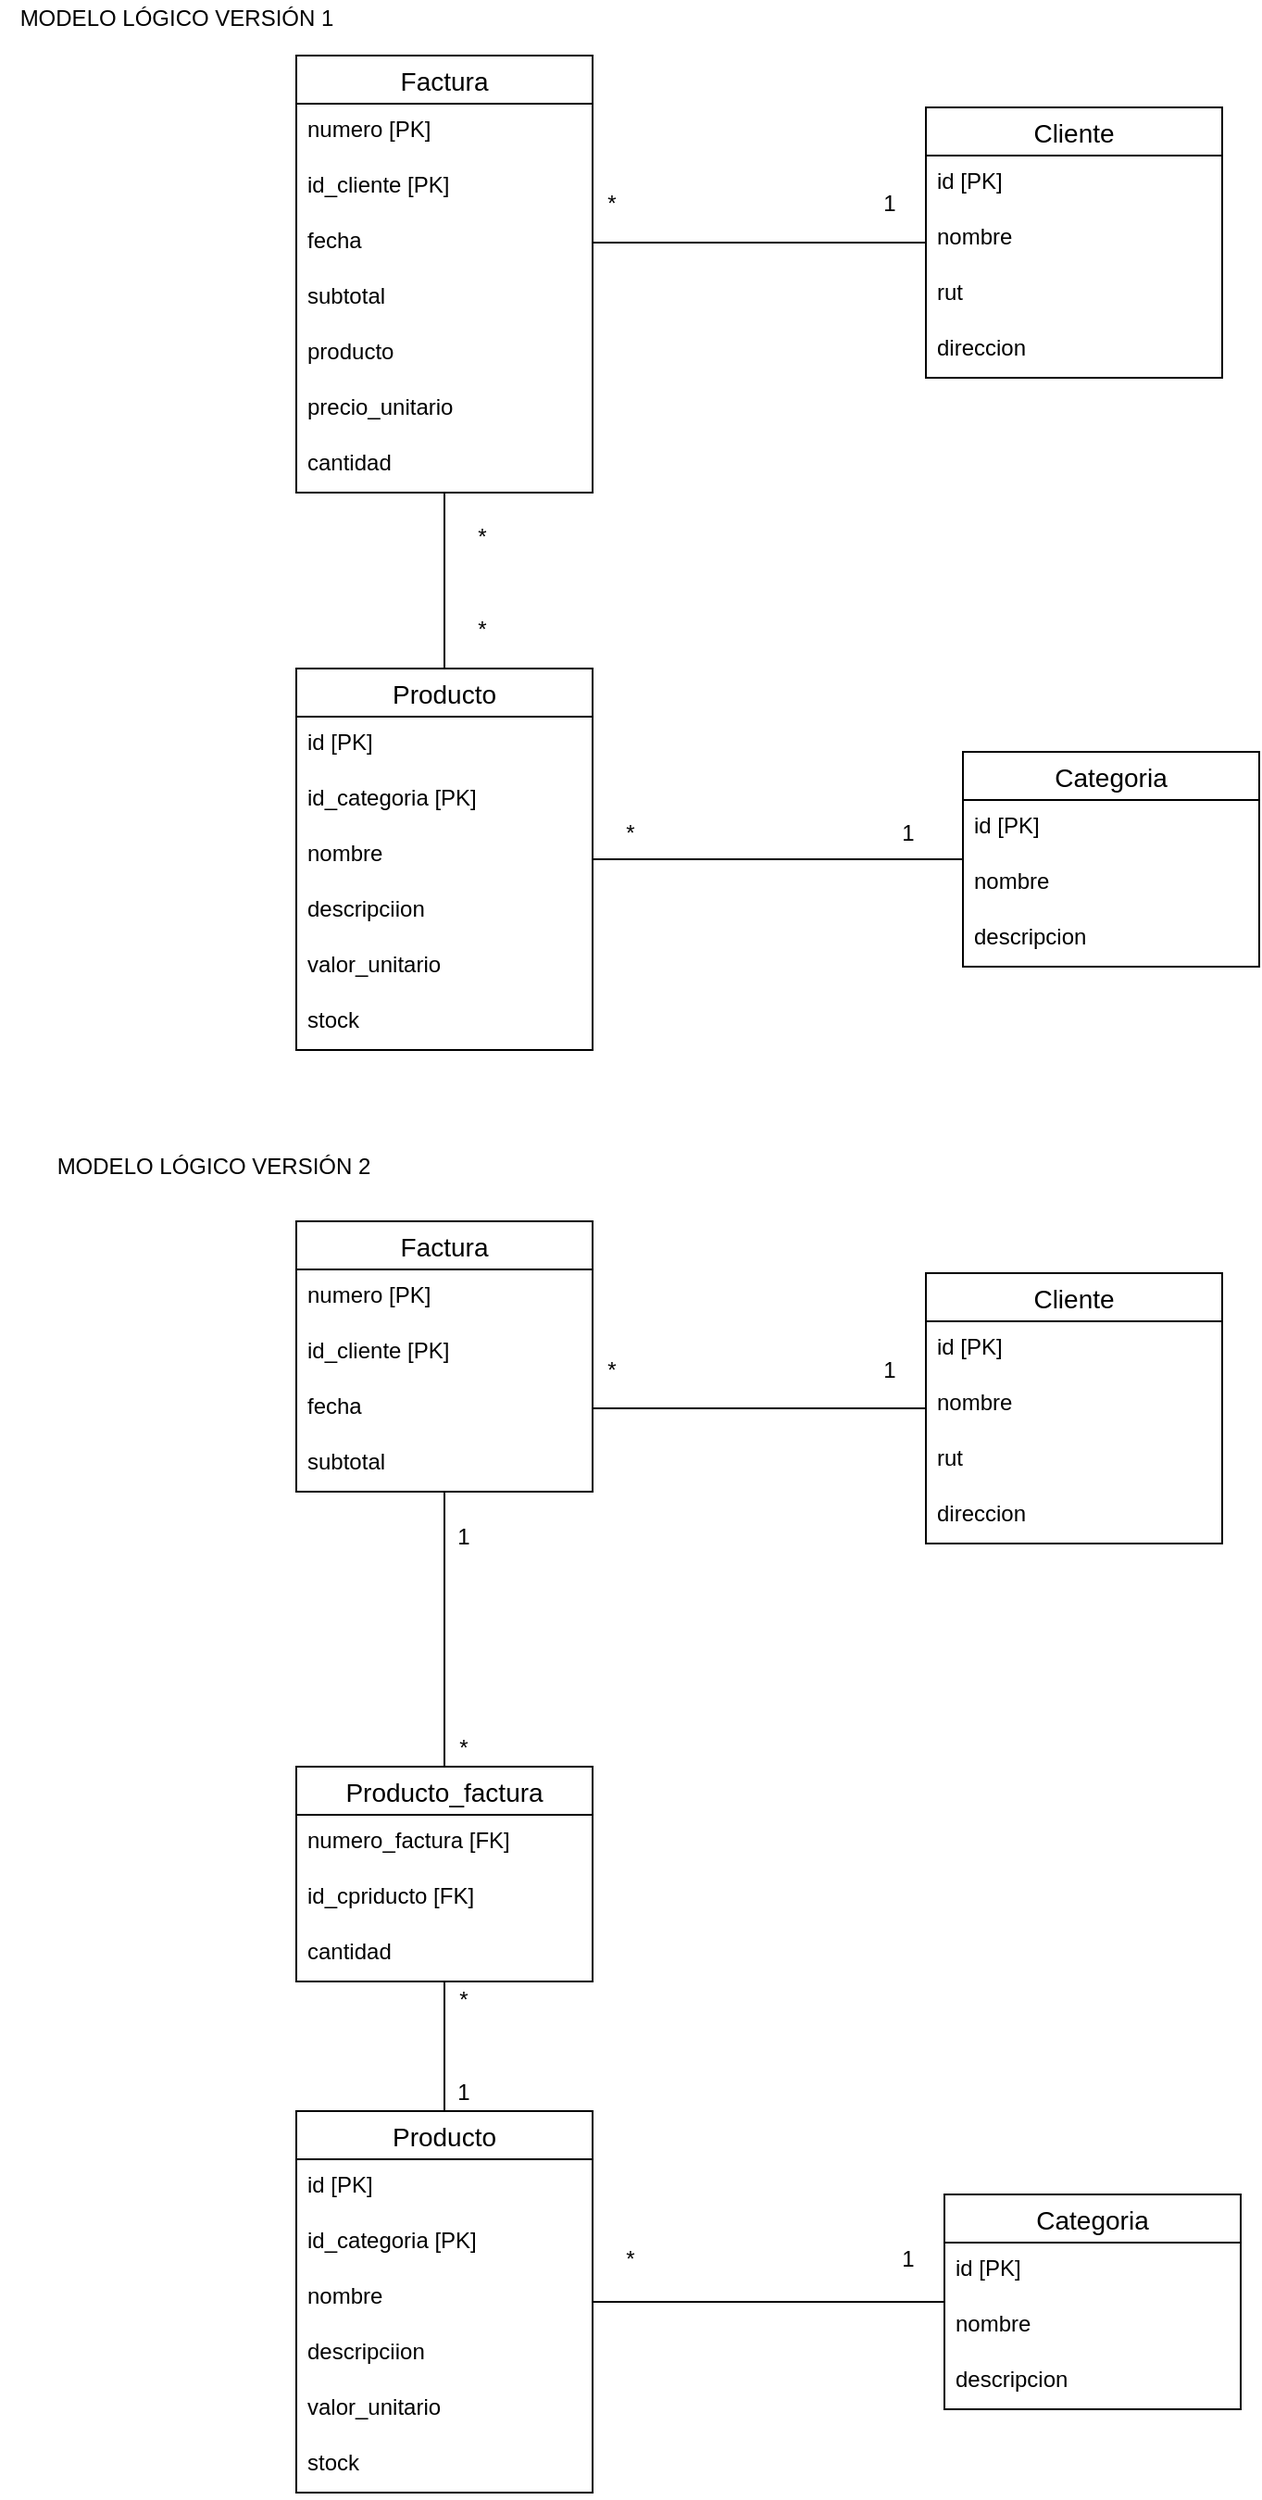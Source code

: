 <mxfile version="17.1.2" type="github">
  <diagram id="R2lEEEUBdFMjLlhIrx00" name="Page-1">
    <mxGraphModel dx="1038" dy="571" grid="1" gridSize="10" guides="1" tooltips="1" connect="1" arrows="1" fold="1" page="1" pageScale="1" pageWidth="850" pageHeight="1100" math="0" shadow="0" extFonts="Permanent Marker^https://fonts.googleapis.com/css?family=Permanent+Marker">
      <root>
        <mxCell id="0" />
        <mxCell id="1" parent="0" />
        <mxCell id="ir20y0RKb5Xd77auM9hG-1" value="Factura" style="swimlane;fontStyle=0;childLayout=stackLayout;horizontal=1;startSize=26;horizontalStack=0;resizeParent=1;resizeParentMax=0;resizeLast=0;collapsible=1;marginBottom=0;align=center;fontSize=14;" vertex="1" parent="1">
          <mxGeometry x="170" y="40" width="160" height="236" as="geometry" />
        </mxCell>
        <mxCell id="ir20y0RKb5Xd77auM9hG-2" value="numero [PK]" style="text;strokeColor=none;fillColor=none;spacingLeft=4;spacingRight=4;overflow=hidden;rotatable=0;points=[[0,0.5],[1,0.5]];portConstraint=eastwest;fontSize=12;" vertex="1" parent="ir20y0RKb5Xd77auM9hG-1">
          <mxGeometry y="26" width="160" height="30" as="geometry" />
        </mxCell>
        <mxCell id="ir20y0RKb5Xd77auM9hG-34" value="id_cliente [PK]" style="text;strokeColor=none;fillColor=none;spacingLeft=4;spacingRight=4;overflow=hidden;rotatable=0;points=[[0,0.5],[1,0.5]];portConstraint=eastwest;fontSize=12;" vertex="1" parent="ir20y0RKb5Xd77auM9hG-1">
          <mxGeometry y="56" width="160" height="30" as="geometry" />
        </mxCell>
        <mxCell id="ir20y0RKb5Xd77auM9hG-3" value="fecha" style="text;strokeColor=none;fillColor=none;spacingLeft=4;spacingRight=4;overflow=hidden;rotatable=0;points=[[0,0.5],[1,0.5]];portConstraint=eastwest;fontSize=12;" vertex="1" parent="ir20y0RKb5Xd77auM9hG-1">
          <mxGeometry y="86" width="160" height="30" as="geometry" />
        </mxCell>
        <mxCell id="ir20y0RKb5Xd77auM9hG-4" value="subtotal" style="text;strokeColor=none;fillColor=none;spacingLeft=4;spacingRight=4;overflow=hidden;rotatable=0;points=[[0,0.5],[1,0.5]];portConstraint=eastwest;fontSize=12;" vertex="1" parent="ir20y0RKb5Xd77auM9hG-1">
          <mxGeometry y="116" width="160" height="30" as="geometry" />
        </mxCell>
        <mxCell id="ir20y0RKb5Xd77auM9hG-29" value="producto" style="text;strokeColor=none;fillColor=none;spacingLeft=4;spacingRight=4;overflow=hidden;rotatable=0;points=[[0,0.5],[1,0.5]];portConstraint=eastwest;fontSize=12;" vertex="1" parent="ir20y0RKb5Xd77auM9hG-1">
          <mxGeometry y="146" width="160" height="30" as="geometry" />
        </mxCell>
        <mxCell id="ir20y0RKb5Xd77auM9hG-30" value="precio_unitario" style="text;strokeColor=none;fillColor=none;spacingLeft=4;spacingRight=4;overflow=hidden;rotatable=0;points=[[0,0.5],[1,0.5]];portConstraint=eastwest;fontSize=12;" vertex="1" parent="ir20y0RKb5Xd77auM9hG-1">
          <mxGeometry y="176" width="160" height="30" as="geometry" />
        </mxCell>
        <mxCell id="ir20y0RKb5Xd77auM9hG-32" value="cantidad" style="text;strokeColor=none;fillColor=none;spacingLeft=4;spacingRight=4;overflow=hidden;rotatable=0;points=[[0,0.5],[1,0.5]];portConstraint=eastwest;fontSize=12;" vertex="1" parent="ir20y0RKb5Xd77auM9hG-1">
          <mxGeometry y="206" width="160" height="30" as="geometry" />
        </mxCell>
        <mxCell id="ir20y0RKb5Xd77auM9hG-5" value="Cliente" style="swimlane;fontStyle=0;childLayout=stackLayout;horizontal=1;startSize=26;horizontalStack=0;resizeParent=1;resizeParentMax=0;resizeLast=0;collapsible=1;marginBottom=0;align=center;fontSize=14;" vertex="1" parent="1">
          <mxGeometry x="510" y="68" width="160" height="146" as="geometry" />
        </mxCell>
        <mxCell id="ir20y0RKb5Xd77auM9hG-6" value="id [PK]" style="text;strokeColor=none;fillColor=none;spacingLeft=4;spacingRight=4;overflow=hidden;rotatable=0;points=[[0,0.5],[1,0.5]];portConstraint=eastwest;fontSize=12;" vertex="1" parent="ir20y0RKb5Xd77auM9hG-5">
          <mxGeometry y="26" width="160" height="30" as="geometry" />
        </mxCell>
        <mxCell id="ir20y0RKb5Xd77auM9hG-7" value="nombre" style="text;strokeColor=none;fillColor=none;spacingLeft=4;spacingRight=4;overflow=hidden;rotatable=0;points=[[0,0.5],[1,0.5]];portConstraint=eastwest;fontSize=12;" vertex="1" parent="ir20y0RKb5Xd77auM9hG-5">
          <mxGeometry y="56" width="160" height="30" as="geometry" />
        </mxCell>
        <mxCell id="ir20y0RKb5Xd77auM9hG-8" value="rut" style="text;strokeColor=none;fillColor=none;spacingLeft=4;spacingRight=4;overflow=hidden;rotatable=0;points=[[0,0.5],[1,0.5]];portConstraint=eastwest;fontSize=12;" vertex="1" parent="ir20y0RKb5Xd77auM9hG-5">
          <mxGeometry y="86" width="160" height="30" as="geometry" />
        </mxCell>
        <mxCell id="ir20y0RKb5Xd77auM9hG-19" value="direccion" style="text;strokeColor=none;fillColor=none;spacingLeft=4;spacingRight=4;overflow=hidden;rotatable=0;points=[[0,0.5],[1,0.5]];portConstraint=eastwest;fontSize=12;" vertex="1" parent="ir20y0RKb5Xd77auM9hG-5">
          <mxGeometry y="116" width="160" height="30" as="geometry" />
        </mxCell>
        <mxCell id="ir20y0RKb5Xd77auM9hG-21" style="edgeStyle=none;rounded=0;orthogonalLoop=1;jettySize=auto;html=1;exitX=0.5;exitY=0;exitDx=0;exitDy=0;endArrow=none;endFill=0;" edge="1" parent="1" source="ir20y0RKb5Xd77auM9hG-9" target="ir20y0RKb5Xd77auM9hG-1">
          <mxGeometry relative="1" as="geometry">
            <mxPoint x="290" y="430" as="targetPoint" />
          </mxGeometry>
        </mxCell>
        <mxCell id="ir20y0RKb5Xd77auM9hG-9" value="Producto" style="swimlane;fontStyle=0;childLayout=stackLayout;horizontal=1;startSize=26;horizontalStack=0;resizeParent=1;resizeParentMax=0;resizeLast=0;collapsible=1;marginBottom=0;align=center;fontSize=14;" vertex="1" parent="1">
          <mxGeometry x="170" y="371" width="160" height="206" as="geometry" />
        </mxCell>
        <mxCell id="ir20y0RKb5Xd77auM9hG-10" value="id [PK]" style="text;strokeColor=none;fillColor=none;spacingLeft=4;spacingRight=4;overflow=hidden;rotatable=0;points=[[0,0.5],[1,0.5]];portConstraint=eastwest;fontSize=12;" vertex="1" parent="ir20y0RKb5Xd77auM9hG-9">
          <mxGeometry y="26" width="160" height="30" as="geometry" />
        </mxCell>
        <mxCell id="ir20y0RKb5Xd77auM9hG-35" value="id_categoria [PK]" style="text;strokeColor=none;fillColor=none;spacingLeft=4;spacingRight=4;overflow=hidden;rotatable=0;points=[[0,0.5],[1,0.5]];portConstraint=eastwest;fontSize=12;" vertex="1" parent="ir20y0RKb5Xd77auM9hG-9">
          <mxGeometry y="56" width="160" height="30" as="geometry" />
        </mxCell>
        <mxCell id="ir20y0RKb5Xd77auM9hG-11" value="nombre" style="text;strokeColor=none;fillColor=none;spacingLeft=4;spacingRight=4;overflow=hidden;rotatable=0;points=[[0,0.5],[1,0.5]];portConstraint=eastwest;fontSize=12;" vertex="1" parent="ir20y0RKb5Xd77auM9hG-9">
          <mxGeometry y="86" width="160" height="30" as="geometry" />
        </mxCell>
        <mxCell id="ir20y0RKb5Xd77auM9hG-12" value="descripciion" style="text;strokeColor=none;fillColor=none;spacingLeft=4;spacingRight=4;overflow=hidden;rotatable=0;points=[[0,0.5],[1,0.5]];portConstraint=eastwest;fontSize=12;" vertex="1" parent="ir20y0RKb5Xd77auM9hG-9">
          <mxGeometry y="116" width="160" height="30" as="geometry" />
        </mxCell>
        <mxCell id="ir20y0RKb5Xd77auM9hG-17" value="valor_unitario" style="text;strokeColor=none;fillColor=none;spacingLeft=4;spacingRight=4;overflow=hidden;rotatable=0;points=[[0,0.5],[1,0.5]];portConstraint=eastwest;fontSize=12;" vertex="1" parent="ir20y0RKb5Xd77auM9hG-9">
          <mxGeometry y="146" width="160" height="30" as="geometry" />
        </mxCell>
        <mxCell id="ir20y0RKb5Xd77auM9hG-18" value="stock" style="text;strokeColor=none;fillColor=none;spacingLeft=4;spacingRight=4;overflow=hidden;rotatable=0;points=[[0,0.5],[1,0.5]];portConstraint=eastwest;fontSize=12;" vertex="1" parent="ir20y0RKb5Xd77auM9hG-9">
          <mxGeometry y="176" width="160" height="30" as="geometry" />
        </mxCell>
        <mxCell id="ir20y0RKb5Xd77auM9hG-13" value="Categoria" style="swimlane;fontStyle=0;childLayout=stackLayout;horizontal=1;startSize=26;horizontalStack=0;resizeParent=1;resizeParentMax=0;resizeLast=0;collapsible=1;marginBottom=0;align=center;fontSize=14;" vertex="1" parent="1">
          <mxGeometry x="530" y="416" width="160" height="116" as="geometry" />
        </mxCell>
        <mxCell id="ir20y0RKb5Xd77auM9hG-14" value="id [PK]" style="text;strokeColor=none;fillColor=none;spacingLeft=4;spacingRight=4;overflow=hidden;rotatable=0;points=[[0,0.5],[1,0.5]];portConstraint=eastwest;fontSize=12;" vertex="1" parent="ir20y0RKb5Xd77auM9hG-13">
          <mxGeometry y="26" width="160" height="30" as="geometry" />
        </mxCell>
        <mxCell id="ir20y0RKb5Xd77auM9hG-15" value="nombre" style="text;strokeColor=none;fillColor=none;spacingLeft=4;spacingRight=4;overflow=hidden;rotatable=0;points=[[0,0.5],[1,0.5]];portConstraint=eastwest;fontSize=12;" vertex="1" parent="ir20y0RKb5Xd77auM9hG-13">
          <mxGeometry y="56" width="160" height="30" as="geometry" />
        </mxCell>
        <mxCell id="ir20y0RKb5Xd77auM9hG-16" value="descripcion" style="text;strokeColor=none;fillColor=none;spacingLeft=4;spacingRight=4;overflow=hidden;rotatable=0;points=[[0,0.5],[1,0.5]];portConstraint=eastwest;fontSize=12;" vertex="1" parent="ir20y0RKb5Xd77auM9hG-13">
          <mxGeometry y="86" width="160" height="30" as="geometry" />
        </mxCell>
        <mxCell id="ir20y0RKb5Xd77auM9hG-20" style="edgeStyle=none;rounded=0;orthogonalLoop=1;jettySize=auto;html=1;exitX=1;exitY=0.5;exitDx=0;exitDy=0;endArrow=none;endFill=0;" edge="1" parent="1" source="ir20y0RKb5Xd77auM9hG-3" target="ir20y0RKb5Xd77auM9hG-5">
          <mxGeometry relative="1" as="geometry" />
        </mxCell>
        <mxCell id="ir20y0RKb5Xd77auM9hG-22" style="edgeStyle=none;rounded=0;orthogonalLoop=1;jettySize=auto;html=1;endArrow=none;endFill=0;" edge="1" parent="1" source="ir20y0RKb5Xd77auM9hG-9" target="ir20y0RKb5Xd77auM9hG-13">
          <mxGeometry relative="1" as="geometry" />
        </mxCell>
        <mxCell id="ir20y0RKb5Xd77auM9hG-23" value="*" style="text;html=1;align=center;verticalAlign=middle;resizable=0;points=[];autosize=1;strokeColor=none;fillColor=none;" vertex="1" parent="1">
          <mxGeometry x="330" y="110" width="20" height="20" as="geometry" />
        </mxCell>
        <mxCell id="ir20y0RKb5Xd77auM9hG-24" value="1" style="text;html=1;align=center;verticalAlign=middle;resizable=0;points=[];autosize=1;strokeColor=none;fillColor=none;" vertex="1" parent="1">
          <mxGeometry x="480" y="110" width="20" height="20" as="geometry" />
        </mxCell>
        <mxCell id="ir20y0RKb5Xd77auM9hG-25" value="*" style="text;html=1;align=center;verticalAlign=middle;resizable=0;points=[];autosize=1;strokeColor=none;fillColor=none;" vertex="1" parent="1">
          <mxGeometry x="260" y="290" width="20" height="20" as="geometry" />
        </mxCell>
        <mxCell id="ir20y0RKb5Xd77auM9hG-26" value="*" style="text;html=1;align=center;verticalAlign=middle;resizable=0;points=[];autosize=1;strokeColor=none;fillColor=none;" vertex="1" parent="1">
          <mxGeometry x="260" y="340" width="20" height="20" as="geometry" />
        </mxCell>
        <mxCell id="ir20y0RKb5Xd77auM9hG-27" value="1" style="text;html=1;align=center;verticalAlign=middle;resizable=0;points=[];autosize=1;strokeColor=none;fillColor=none;" vertex="1" parent="1">
          <mxGeometry x="490" y="450" width="20" height="20" as="geometry" />
        </mxCell>
        <mxCell id="ir20y0RKb5Xd77auM9hG-28" value="*" style="text;html=1;align=center;verticalAlign=middle;resizable=0;points=[];autosize=1;strokeColor=none;fillColor=none;" vertex="1" parent="1">
          <mxGeometry x="340" y="450" width="20" height="20" as="geometry" />
        </mxCell>
        <mxCell id="ir20y0RKb5Xd77auM9hG-81" style="edgeStyle=none;rounded=0;orthogonalLoop=1;jettySize=auto;html=1;exitX=0.5;exitY=0;exitDx=0;exitDy=0;endArrow=none;endFill=0;" edge="1" parent="1" source="ir20y0RKb5Xd77auM9hG-37" target="ir20y0RKb5Xd77auM9hG-46">
          <mxGeometry relative="1" as="geometry" />
        </mxCell>
        <mxCell id="ir20y0RKb5Xd77auM9hG-37" value="Producto_factura" style="swimlane;fontStyle=0;childLayout=stackLayout;horizontal=1;startSize=26;horizontalStack=0;resizeParent=1;resizeParentMax=0;resizeLast=0;collapsible=1;marginBottom=0;align=center;fontSize=14;" vertex="1" parent="1">
          <mxGeometry x="170" y="964" width="160" height="116" as="geometry" />
        </mxCell>
        <mxCell id="ir20y0RKb5Xd77auM9hG-38" value="numero_factura [FK]" style="text;strokeColor=none;fillColor=none;spacingLeft=4;spacingRight=4;overflow=hidden;rotatable=0;points=[[0,0.5],[1,0.5]];portConstraint=eastwest;fontSize=12;" vertex="1" parent="ir20y0RKb5Xd77auM9hG-37">
          <mxGeometry y="26" width="160" height="30" as="geometry" />
        </mxCell>
        <mxCell id="ir20y0RKb5Xd77auM9hG-39" value="id_cpriducto [FK]" style="text;strokeColor=none;fillColor=none;spacingLeft=4;spacingRight=4;overflow=hidden;rotatable=0;points=[[0,0.5],[1,0.5]];portConstraint=eastwest;fontSize=12;" vertex="1" parent="ir20y0RKb5Xd77auM9hG-37">
          <mxGeometry y="56" width="160" height="30" as="geometry" />
        </mxCell>
        <mxCell id="ir20y0RKb5Xd77auM9hG-40" value="cantidad" style="text;strokeColor=none;fillColor=none;spacingLeft=4;spacingRight=4;overflow=hidden;rotatable=0;points=[[0,0.5],[1,0.5]];portConstraint=eastwest;fontSize=12;" vertex="1" parent="ir20y0RKb5Xd77auM9hG-37">
          <mxGeometry y="86" width="160" height="30" as="geometry" />
        </mxCell>
        <mxCell id="ir20y0RKb5Xd77auM9hG-45" value="MODELO LÓGICO VERSIÓN 1" style="text;html=1;align=center;verticalAlign=middle;resizable=0;points=[];autosize=1;strokeColor=none;fillColor=none;" vertex="1" parent="1">
          <mxGeometry x="10" y="10" width="190" height="20" as="geometry" />
        </mxCell>
        <mxCell id="ir20y0RKb5Xd77auM9hG-46" value="Factura" style="swimlane;fontStyle=0;childLayout=stackLayout;horizontal=1;startSize=26;horizontalStack=0;resizeParent=1;resizeParentMax=0;resizeLast=0;collapsible=1;marginBottom=0;align=center;fontSize=14;" vertex="1" parent="1">
          <mxGeometry x="170" y="669.5" width="160" height="146" as="geometry" />
        </mxCell>
        <mxCell id="ir20y0RKb5Xd77auM9hG-47" value="numero [PK]" style="text;strokeColor=none;fillColor=none;spacingLeft=4;spacingRight=4;overflow=hidden;rotatable=0;points=[[0,0.5],[1,0.5]];portConstraint=eastwest;fontSize=12;" vertex="1" parent="ir20y0RKb5Xd77auM9hG-46">
          <mxGeometry y="26" width="160" height="30" as="geometry" />
        </mxCell>
        <mxCell id="ir20y0RKb5Xd77auM9hG-48" value="id_cliente [PK]" style="text;strokeColor=none;fillColor=none;spacingLeft=4;spacingRight=4;overflow=hidden;rotatable=0;points=[[0,0.5],[1,0.5]];portConstraint=eastwest;fontSize=12;" vertex="1" parent="ir20y0RKb5Xd77auM9hG-46">
          <mxGeometry y="56" width="160" height="30" as="geometry" />
        </mxCell>
        <mxCell id="ir20y0RKb5Xd77auM9hG-49" value="fecha" style="text;strokeColor=none;fillColor=none;spacingLeft=4;spacingRight=4;overflow=hidden;rotatable=0;points=[[0,0.5],[1,0.5]];portConstraint=eastwest;fontSize=12;" vertex="1" parent="ir20y0RKb5Xd77auM9hG-46">
          <mxGeometry y="86" width="160" height="30" as="geometry" />
        </mxCell>
        <mxCell id="ir20y0RKb5Xd77auM9hG-50" value="subtotal" style="text;strokeColor=none;fillColor=none;spacingLeft=4;spacingRight=4;overflow=hidden;rotatable=0;points=[[0,0.5],[1,0.5]];portConstraint=eastwest;fontSize=12;" vertex="1" parent="ir20y0RKb5Xd77auM9hG-46">
          <mxGeometry y="116" width="160" height="30" as="geometry" />
        </mxCell>
        <mxCell id="ir20y0RKb5Xd77auM9hG-54" value="Cliente" style="swimlane;fontStyle=0;childLayout=stackLayout;horizontal=1;startSize=26;horizontalStack=0;resizeParent=1;resizeParentMax=0;resizeLast=0;collapsible=1;marginBottom=0;align=center;fontSize=14;" vertex="1" parent="1">
          <mxGeometry x="510" y="697.5" width="160" height="146" as="geometry" />
        </mxCell>
        <mxCell id="ir20y0RKb5Xd77auM9hG-55" value="id [PK]" style="text;strokeColor=none;fillColor=none;spacingLeft=4;spacingRight=4;overflow=hidden;rotatable=0;points=[[0,0.5],[1,0.5]];portConstraint=eastwest;fontSize=12;" vertex="1" parent="ir20y0RKb5Xd77auM9hG-54">
          <mxGeometry y="26" width="160" height="30" as="geometry" />
        </mxCell>
        <mxCell id="ir20y0RKb5Xd77auM9hG-56" value="nombre" style="text;strokeColor=none;fillColor=none;spacingLeft=4;spacingRight=4;overflow=hidden;rotatable=0;points=[[0,0.5],[1,0.5]];portConstraint=eastwest;fontSize=12;" vertex="1" parent="ir20y0RKb5Xd77auM9hG-54">
          <mxGeometry y="56" width="160" height="30" as="geometry" />
        </mxCell>
        <mxCell id="ir20y0RKb5Xd77auM9hG-57" value="rut" style="text;strokeColor=none;fillColor=none;spacingLeft=4;spacingRight=4;overflow=hidden;rotatable=0;points=[[0,0.5],[1,0.5]];portConstraint=eastwest;fontSize=12;" vertex="1" parent="ir20y0RKb5Xd77auM9hG-54">
          <mxGeometry y="86" width="160" height="30" as="geometry" />
        </mxCell>
        <mxCell id="ir20y0RKb5Xd77auM9hG-58" value="direccion" style="text;strokeColor=none;fillColor=none;spacingLeft=4;spacingRight=4;overflow=hidden;rotatable=0;points=[[0,0.5],[1,0.5]];portConstraint=eastwest;fontSize=12;" vertex="1" parent="ir20y0RKb5Xd77auM9hG-54">
          <mxGeometry y="116" width="160" height="30" as="geometry" />
        </mxCell>
        <mxCell id="ir20y0RKb5Xd77auM9hG-80" style="edgeStyle=none;rounded=0;orthogonalLoop=1;jettySize=auto;html=1;exitX=0.5;exitY=0;exitDx=0;exitDy=0;endArrow=none;endFill=0;" edge="1" parent="1" source="ir20y0RKb5Xd77auM9hG-60" target="ir20y0RKb5Xd77auM9hG-37">
          <mxGeometry relative="1" as="geometry" />
        </mxCell>
        <mxCell id="ir20y0RKb5Xd77auM9hG-60" value="Producto" style="swimlane;fontStyle=0;childLayout=stackLayout;horizontal=1;startSize=26;horizontalStack=0;resizeParent=1;resizeParentMax=0;resizeLast=0;collapsible=1;marginBottom=0;align=center;fontSize=14;" vertex="1" parent="1">
          <mxGeometry x="170" y="1150" width="160" height="206" as="geometry" />
        </mxCell>
        <mxCell id="ir20y0RKb5Xd77auM9hG-61" value="id [PK]" style="text;strokeColor=none;fillColor=none;spacingLeft=4;spacingRight=4;overflow=hidden;rotatable=0;points=[[0,0.5],[1,0.5]];portConstraint=eastwest;fontSize=12;" vertex="1" parent="ir20y0RKb5Xd77auM9hG-60">
          <mxGeometry y="26" width="160" height="30" as="geometry" />
        </mxCell>
        <mxCell id="ir20y0RKb5Xd77auM9hG-62" value="id_categoria [PK]" style="text;strokeColor=none;fillColor=none;spacingLeft=4;spacingRight=4;overflow=hidden;rotatable=0;points=[[0,0.5],[1,0.5]];portConstraint=eastwest;fontSize=12;" vertex="1" parent="ir20y0RKb5Xd77auM9hG-60">
          <mxGeometry y="56" width="160" height="30" as="geometry" />
        </mxCell>
        <mxCell id="ir20y0RKb5Xd77auM9hG-63" value="nombre" style="text;strokeColor=none;fillColor=none;spacingLeft=4;spacingRight=4;overflow=hidden;rotatable=0;points=[[0,0.5],[1,0.5]];portConstraint=eastwest;fontSize=12;" vertex="1" parent="ir20y0RKb5Xd77auM9hG-60">
          <mxGeometry y="86" width="160" height="30" as="geometry" />
        </mxCell>
        <mxCell id="ir20y0RKb5Xd77auM9hG-64" value="descripciion" style="text;strokeColor=none;fillColor=none;spacingLeft=4;spacingRight=4;overflow=hidden;rotatable=0;points=[[0,0.5],[1,0.5]];portConstraint=eastwest;fontSize=12;" vertex="1" parent="ir20y0RKb5Xd77auM9hG-60">
          <mxGeometry y="116" width="160" height="30" as="geometry" />
        </mxCell>
        <mxCell id="ir20y0RKb5Xd77auM9hG-65" value="valor_unitario" style="text;strokeColor=none;fillColor=none;spacingLeft=4;spacingRight=4;overflow=hidden;rotatable=0;points=[[0,0.5],[1,0.5]];portConstraint=eastwest;fontSize=12;" vertex="1" parent="ir20y0RKb5Xd77auM9hG-60">
          <mxGeometry y="146" width="160" height="30" as="geometry" />
        </mxCell>
        <mxCell id="ir20y0RKb5Xd77auM9hG-66" value="stock" style="text;strokeColor=none;fillColor=none;spacingLeft=4;spacingRight=4;overflow=hidden;rotatable=0;points=[[0,0.5],[1,0.5]];portConstraint=eastwest;fontSize=12;" vertex="1" parent="ir20y0RKb5Xd77auM9hG-60">
          <mxGeometry y="176" width="160" height="30" as="geometry" />
        </mxCell>
        <mxCell id="ir20y0RKb5Xd77auM9hG-67" value="Categoria" style="swimlane;fontStyle=0;childLayout=stackLayout;horizontal=1;startSize=26;horizontalStack=0;resizeParent=1;resizeParentMax=0;resizeLast=0;collapsible=1;marginBottom=0;align=center;fontSize=14;" vertex="1" parent="1">
          <mxGeometry x="520" y="1195" width="160" height="116" as="geometry" />
        </mxCell>
        <mxCell id="ir20y0RKb5Xd77auM9hG-68" value="id [PK]" style="text;strokeColor=none;fillColor=none;spacingLeft=4;spacingRight=4;overflow=hidden;rotatable=0;points=[[0,0.5],[1,0.5]];portConstraint=eastwest;fontSize=12;" vertex="1" parent="ir20y0RKb5Xd77auM9hG-67">
          <mxGeometry y="26" width="160" height="30" as="geometry" />
        </mxCell>
        <mxCell id="ir20y0RKb5Xd77auM9hG-69" value="nombre" style="text;strokeColor=none;fillColor=none;spacingLeft=4;spacingRight=4;overflow=hidden;rotatable=0;points=[[0,0.5],[1,0.5]];portConstraint=eastwest;fontSize=12;" vertex="1" parent="ir20y0RKb5Xd77auM9hG-67">
          <mxGeometry y="56" width="160" height="30" as="geometry" />
        </mxCell>
        <mxCell id="ir20y0RKb5Xd77auM9hG-70" value="descripcion" style="text;strokeColor=none;fillColor=none;spacingLeft=4;spacingRight=4;overflow=hidden;rotatable=0;points=[[0,0.5],[1,0.5]];portConstraint=eastwest;fontSize=12;" vertex="1" parent="ir20y0RKb5Xd77auM9hG-67">
          <mxGeometry y="86" width="160" height="30" as="geometry" />
        </mxCell>
        <mxCell id="ir20y0RKb5Xd77auM9hG-71" style="edgeStyle=none;rounded=0;orthogonalLoop=1;jettySize=auto;html=1;exitX=1;exitY=0.5;exitDx=0;exitDy=0;endArrow=none;endFill=0;" edge="1" source="ir20y0RKb5Xd77auM9hG-49" target="ir20y0RKb5Xd77auM9hG-54" parent="1">
          <mxGeometry relative="1" as="geometry" />
        </mxCell>
        <mxCell id="ir20y0RKb5Xd77auM9hG-72" style="edgeStyle=none;rounded=0;orthogonalLoop=1;jettySize=auto;html=1;endArrow=none;endFill=0;" edge="1" source="ir20y0RKb5Xd77auM9hG-60" target="ir20y0RKb5Xd77auM9hG-67" parent="1">
          <mxGeometry relative="1" as="geometry" />
        </mxCell>
        <mxCell id="ir20y0RKb5Xd77auM9hG-73" value="*" style="text;html=1;align=center;verticalAlign=middle;resizable=0;points=[];autosize=1;strokeColor=none;fillColor=none;" vertex="1" parent="1">
          <mxGeometry x="330" y="739.5" width="20" height="20" as="geometry" />
        </mxCell>
        <mxCell id="ir20y0RKb5Xd77auM9hG-74" value="1" style="text;html=1;align=center;verticalAlign=middle;resizable=0;points=[];autosize=1;strokeColor=none;fillColor=none;" vertex="1" parent="1">
          <mxGeometry x="480" y="739.5" width="20" height="20" as="geometry" />
        </mxCell>
        <mxCell id="ir20y0RKb5Xd77auM9hG-75" value="*" style="text;html=1;align=center;verticalAlign=middle;resizable=0;points=[];autosize=1;strokeColor=none;fillColor=none;" vertex="1" parent="1">
          <mxGeometry x="250" y="944" width="20" height="20" as="geometry" />
        </mxCell>
        <mxCell id="ir20y0RKb5Xd77auM9hG-76" value="*" style="text;html=1;align=center;verticalAlign=middle;resizable=0;points=[];autosize=1;strokeColor=none;fillColor=none;" vertex="1" parent="1">
          <mxGeometry x="250" y="1080" width="20" height="20" as="geometry" />
        </mxCell>
        <mxCell id="ir20y0RKb5Xd77auM9hG-77" value="1" style="text;html=1;align=center;verticalAlign=middle;resizable=0;points=[];autosize=1;strokeColor=none;fillColor=none;" vertex="1" parent="1">
          <mxGeometry x="490" y="1220" width="20" height="20" as="geometry" />
        </mxCell>
        <mxCell id="ir20y0RKb5Xd77auM9hG-78" value="*" style="text;html=1;align=center;verticalAlign=middle;resizable=0;points=[];autosize=1;strokeColor=none;fillColor=none;" vertex="1" parent="1">
          <mxGeometry x="340" y="1220" width="20" height="20" as="geometry" />
        </mxCell>
        <mxCell id="ir20y0RKb5Xd77auM9hG-79" value="MODELO LÓGICO VERSIÓN 2" style="text;html=1;align=center;verticalAlign=middle;resizable=0;points=[];autosize=1;strokeColor=none;fillColor=none;" vertex="1" parent="1">
          <mxGeometry x="30" y="630" width="190" height="20" as="geometry" />
        </mxCell>
        <mxCell id="ir20y0RKb5Xd77auM9hG-82" value="1" style="text;html=1;align=center;verticalAlign=middle;resizable=0;points=[];autosize=1;strokeColor=none;fillColor=none;" vertex="1" parent="1">
          <mxGeometry x="250" y="830" width="20" height="20" as="geometry" />
        </mxCell>
        <mxCell id="ir20y0RKb5Xd77auM9hG-83" value="1" style="text;html=1;align=center;verticalAlign=middle;resizable=0;points=[];autosize=1;strokeColor=none;fillColor=none;" vertex="1" parent="1">
          <mxGeometry x="250" y="1130" width="20" height="20" as="geometry" />
        </mxCell>
      </root>
    </mxGraphModel>
  </diagram>
</mxfile>
